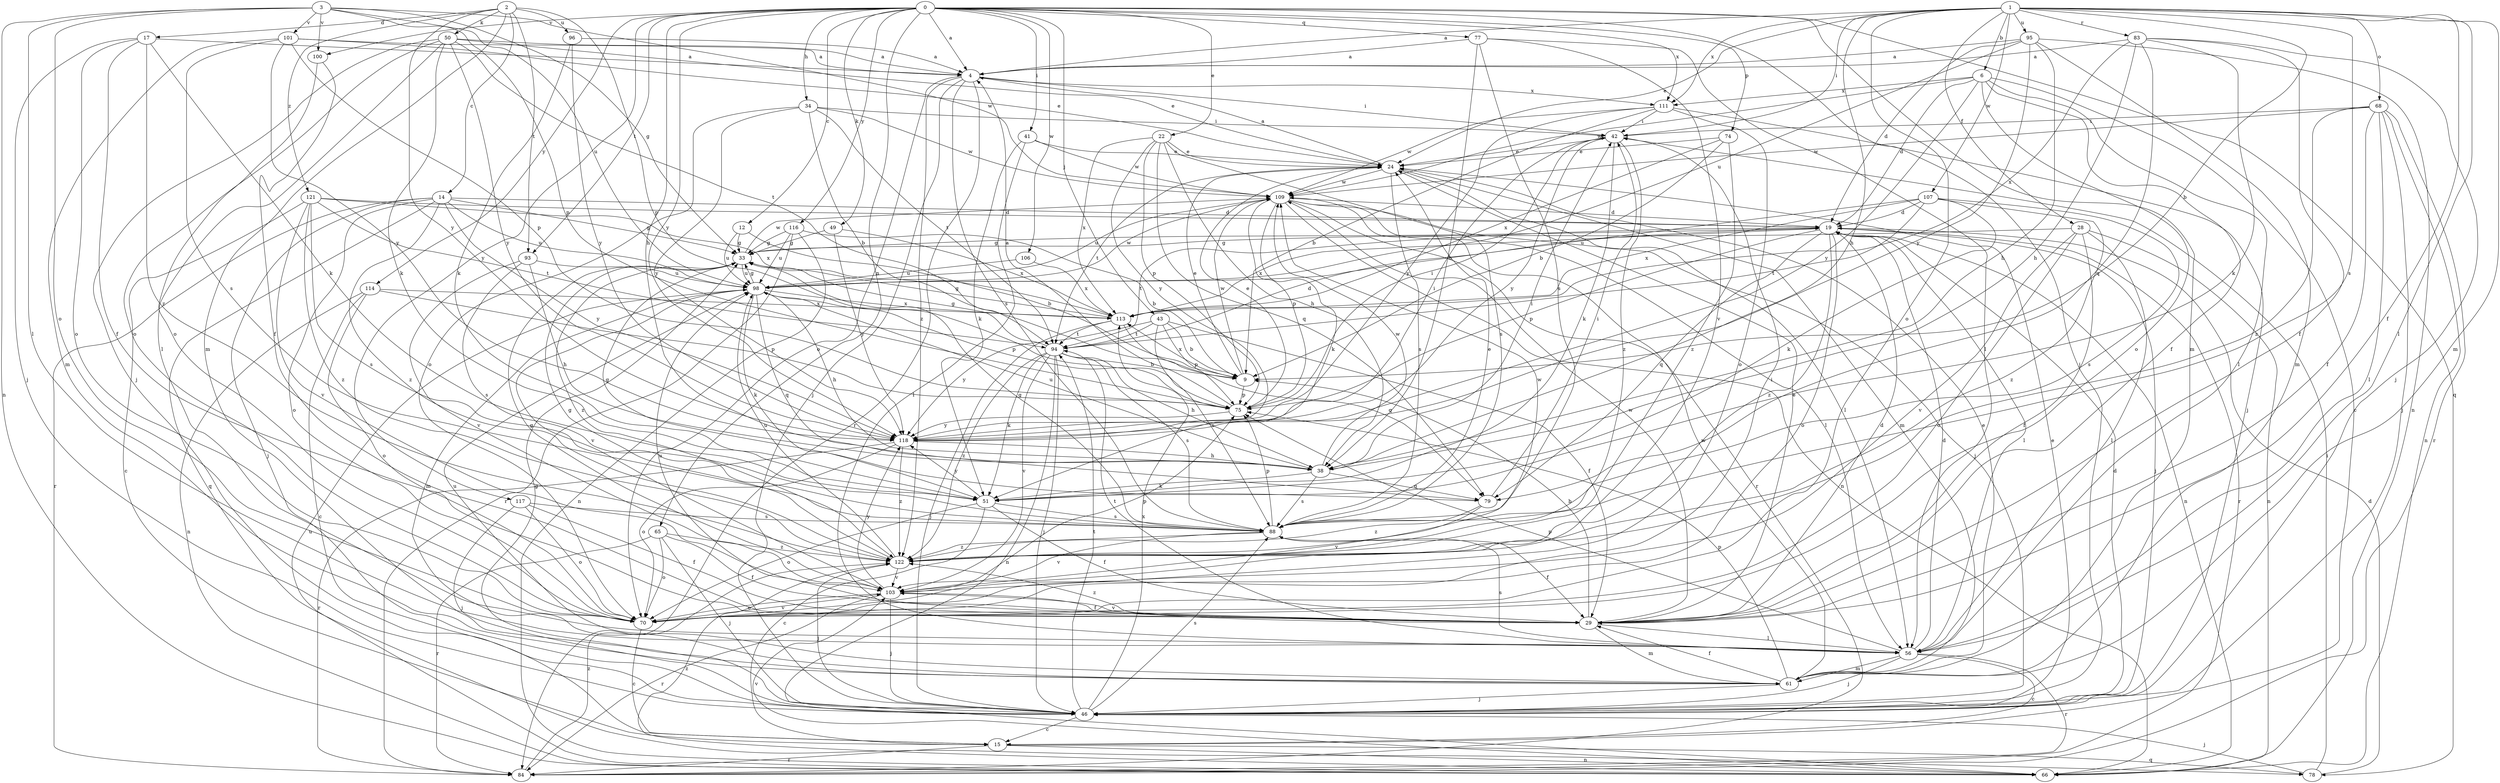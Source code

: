 strict digraph  {
0;
1;
2;
3;
4;
6;
9;
12;
14;
15;
17;
19;
22;
24;
28;
29;
33;
34;
38;
41;
42;
43;
46;
49;
50;
51;
56;
61;
65;
66;
68;
70;
74;
75;
77;
78;
79;
83;
84;
88;
93;
94;
95;
96;
98;
100;
101;
103;
106;
107;
109;
111;
113;
114;
116;
117;
118;
121;
122;
0 -> 4  [label=a];
0 -> 12  [label=c];
0 -> 22  [label=e];
0 -> 34  [label=h];
0 -> 38  [label=h];
0 -> 41  [label=i];
0 -> 43  [label=j];
0 -> 46  [label=j];
0 -> 49  [label=k];
0 -> 61  [label=m];
0 -> 65  [label=n];
0 -> 74  [label=p];
0 -> 77  [label=q];
0 -> 78  [label=q];
0 -> 93  [label=t];
0 -> 100  [label=v];
0 -> 106  [label=w];
0 -> 111  [label=x];
0 -> 114  [label=y];
0 -> 116  [label=y];
0 -> 117  [label=y];
0 -> 118  [label=y];
1 -> 4  [label=a];
1 -> 6  [label=b];
1 -> 9  [label=b];
1 -> 24  [label=e];
1 -> 28  [label=f];
1 -> 29  [label=f];
1 -> 38  [label=h];
1 -> 42  [label=i];
1 -> 56  [label=l];
1 -> 61  [label=m];
1 -> 68  [label=o];
1 -> 70  [label=o];
1 -> 83  [label=r];
1 -> 88  [label=s];
1 -> 95  [label=u];
1 -> 107  [label=w];
1 -> 111  [label=x];
2 -> 14  [label=c];
2 -> 17  [label=d];
2 -> 50  [label=k];
2 -> 61  [label=m];
2 -> 75  [label=p];
2 -> 93  [label=t];
2 -> 96  [label=u];
2 -> 118  [label=y];
2 -> 121  [label=z];
3 -> 33  [label=g];
3 -> 56  [label=l];
3 -> 66  [label=n];
3 -> 70  [label=o];
3 -> 75  [label=p];
3 -> 98  [label=u];
3 -> 100  [label=v];
3 -> 101  [label=v];
3 -> 109  [label=w];
4 -> 42  [label=i];
4 -> 46  [label=j];
4 -> 70  [label=o];
4 -> 84  [label=r];
4 -> 88  [label=s];
4 -> 111  [label=x];
4 -> 122  [label=z];
6 -> 15  [label=c];
6 -> 19  [label=d];
6 -> 29  [label=f];
6 -> 56  [label=l];
6 -> 70  [label=o];
6 -> 109  [label=w];
6 -> 111  [label=x];
6 -> 118  [label=y];
9 -> 24  [label=e];
9 -> 75  [label=p];
9 -> 109  [label=w];
9 -> 113  [label=x];
12 -> 9  [label=b];
12 -> 33  [label=g];
12 -> 98  [label=u];
14 -> 19  [label=d];
14 -> 33  [label=g];
14 -> 46  [label=j];
14 -> 70  [label=o];
14 -> 78  [label=q];
14 -> 84  [label=r];
14 -> 98  [label=u];
14 -> 118  [label=y];
14 -> 122  [label=z];
15 -> 66  [label=n];
15 -> 78  [label=q];
15 -> 84  [label=r];
17 -> 4  [label=a];
17 -> 29  [label=f];
17 -> 46  [label=j];
17 -> 51  [label=k];
17 -> 70  [label=o];
17 -> 122  [label=z];
19 -> 33  [label=g];
19 -> 46  [label=j];
19 -> 56  [label=l];
19 -> 66  [label=n];
19 -> 70  [label=o];
19 -> 75  [label=p];
19 -> 79  [label=q];
19 -> 84  [label=r];
19 -> 94  [label=t];
19 -> 113  [label=x];
19 -> 122  [label=z];
22 -> 24  [label=e];
22 -> 38  [label=h];
22 -> 75  [label=p];
22 -> 79  [label=q];
22 -> 88  [label=s];
22 -> 113  [label=x];
22 -> 118  [label=y];
24 -> 4  [label=a];
24 -> 56  [label=l];
24 -> 61  [label=m];
24 -> 88  [label=s];
24 -> 94  [label=t];
24 -> 109  [label=w];
28 -> 29  [label=f];
28 -> 33  [label=g];
28 -> 56  [label=l];
28 -> 66  [label=n];
28 -> 70  [label=o];
28 -> 103  [label=v];
29 -> 9  [label=b];
29 -> 19  [label=d];
29 -> 24  [label=e];
29 -> 56  [label=l];
29 -> 61  [label=m];
29 -> 98  [label=u];
29 -> 103  [label=v];
29 -> 109  [label=w];
29 -> 122  [label=z];
33 -> 98  [label=u];
33 -> 109  [label=w];
33 -> 122  [label=z];
34 -> 9  [label=b];
34 -> 42  [label=i];
34 -> 70  [label=o];
34 -> 94  [label=t];
34 -> 109  [label=w];
34 -> 118  [label=y];
38 -> 42  [label=i];
38 -> 51  [label=k];
38 -> 79  [label=q];
38 -> 88  [label=s];
38 -> 98  [label=u];
38 -> 109  [label=w];
41 -> 24  [label=e];
41 -> 51  [label=k];
41 -> 56  [label=l];
41 -> 109  [label=w];
42 -> 24  [label=e];
42 -> 51  [label=k];
42 -> 118  [label=y];
42 -> 122  [label=z];
43 -> 9  [label=b];
43 -> 29  [label=f];
43 -> 75  [label=p];
43 -> 88  [label=s];
43 -> 94  [label=t];
43 -> 118  [label=y];
46 -> 15  [label=c];
46 -> 19  [label=d];
46 -> 24  [label=e];
46 -> 33  [label=g];
46 -> 88  [label=s];
46 -> 94  [label=t];
46 -> 113  [label=x];
49 -> 33  [label=g];
49 -> 113  [label=x];
49 -> 118  [label=y];
50 -> 4  [label=a];
50 -> 24  [label=e];
50 -> 46  [label=j];
50 -> 51  [label=k];
50 -> 56  [label=l];
50 -> 70  [label=o];
50 -> 94  [label=t];
50 -> 118  [label=y];
51 -> 15  [label=c];
51 -> 29  [label=f];
51 -> 70  [label=o];
51 -> 88  [label=s];
51 -> 118  [label=y];
56 -> 15  [label=c];
56 -> 19  [label=d];
56 -> 46  [label=j];
56 -> 61  [label=m];
56 -> 75  [label=p];
56 -> 84  [label=r];
56 -> 88  [label=s];
56 -> 94  [label=t];
61 -> 24  [label=e];
61 -> 29  [label=f];
61 -> 46  [label=j];
61 -> 75  [label=p];
61 -> 98  [label=u];
61 -> 109  [label=w];
65 -> 29  [label=f];
65 -> 46  [label=j];
65 -> 70  [label=o];
65 -> 84  [label=r];
65 -> 122  [label=z];
66 -> 98  [label=u];
66 -> 103  [label=v];
66 -> 122  [label=z];
68 -> 29  [label=f];
68 -> 42  [label=i];
68 -> 46  [label=j];
68 -> 56  [label=l];
68 -> 66  [label=n];
68 -> 84  [label=r];
68 -> 109  [label=w];
68 -> 122  [label=z];
70 -> 15  [label=c];
70 -> 42  [label=i];
70 -> 103  [label=v];
74 -> 9  [label=b];
74 -> 24  [label=e];
74 -> 113  [label=x];
74 -> 122  [label=z];
75 -> 4  [label=a];
75 -> 24  [label=e];
75 -> 42  [label=i];
75 -> 118  [label=y];
77 -> 4  [label=a];
77 -> 38  [label=h];
77 -> 56  [label=l];
77 -> 88  [label=s];
77 -> 103  [label=v];
78 -> 19  [label=d];
78 -> 42  [label=i];
78 -> 46  [label=j];
79 -> 33  [label=g];
79 -> 42  [label=i];
79 -> 103  [label=v];
79 -> 122  [label=z];
83 -> 4  [label=a];
83 -> 29  [label=f];
83 -> 38  [label=h];
83 -> 46  [label=j];
83 -> 51  [label=k];
83 -> 79  [label=q];
83 -> 113  [label=x];
84 -> 122  [label=z];
88 -> 24  [label=e];
88 -> 29  [label=f];
88 -> 33  [label=g];
88 -> 75  [label=p];
88 -> 103  [label=v];
88 -> 122  [label=z];
93 -> 38  [label=h];
93 -> 88  [label=s];
93 -> 98  [label=u];
93 -> 103  [label=v];
94 -> 9  [label=b];
94 -> 19  [label=d];
94 -> 33  [label=g];
94 -> 38  [label=h];
94 -> 46  [label=j];
94 -> 51  [label=k];
94 -> 66  [label=n];
94 -> 88  [label=s];
94 -> 103  [label=v];
94 -> 122  [label=z];
95 -> 4  [label=a];
95 -> 19  [label=d];
95 -> 38  [label=h];
95 -> 61  [label=m];
95 -> 66  [label=n];
95 -> 98  [label=u];
95 -> 118  [label=y];
96 -> 4  [label=a];
96 -> 51  [label=k];
96 -> 118  [label=y];
98 -> 33  [label=g];
98 -> 38  [label=h];
98 -> 51  [label=k];
98 -> 61  [label=m];
98 -> 75  [label=p];
98 -> 79  [label=q];
98 -> 103  [label=v];
98 -> 109  [label=w];
98 -> 113  [label=x];
100 -> 29  [label=f];
100 -> 70  [label=o];
101 -> 4  [label=a];
101 -> 24  [label=e];
101 -> 61  [label=m];
101 -> 75  [label=p];
101 -> 88  [label=s];
101 -> 118  [label=y];
103 -> 29  [label=f];
103 -> 33  [label=g];
103 -> 46  [label=j];
103 -> 70  [label=o];
103 -> 75  [label=p];
103 -> 84  [label=r];
103 -> 118  [label=y];
106 -> 98  [label=u];
106 -> 113  [label=x];
107 -> 19  [label=d];
107 -> 51  [label=k];
107 -> 88  [label=s];
107 -> 94  [label=t];
107 -> 98  [label=u];
107 -> 113  [label=x];
107 -> 122  [label=z];
109 -> 19  [label=d];
109 -> 46  [label=j];
109 -> 51  [label=k];
109 -> 56  [label=l];
109 -> 66  [label=n];
109 -> 75  [label=p];
109 -> 84  [label=r];
109 -> 98  [label=u];
111 -> 9  [label=b];
111 -> 42  [label=i];
111 -> 46  [label=j];
111 -> 70  [label=o];
111 -> 109  [label=w];
111 -> 118  [label=y];
113 -> 33  [label=g];
113 -> 46  [label=j];
113 -> 79  [label=q];
113 -> 94  [label=t];
114 -> 15  [label=c];
114 -> 66  [label=n];
114 -> 70  [label=o];
114 -> 75  [label=p];
114 -> 113  [label=x];
116 -> 9  [label=b];
116 -> 33  [label=g];
116 -> 66  [label=n];
116 -> 84  [label=r];
116 -> 98  [label=u];
117 -> 29  [label=f];
117 -> 46  [label=j];
117 -> 70  [label=o];
117 -> 88  [label=s];
118 -> 38  [label=h];
118 -> 42  [label=i];
118 -> 70  [label=o];
118 -> 84  [label=r];
118 -> 122  [label=z];
121 -> 15  [label=c];
121 -> 19  [label=d];
121 -> 88  [label=s];
121 -> 94  [label=t];
121 -> 103  [label=v];
121 -> 113  [label=x];
121 -> 122  [label=z];
122 -> 33  [label=g];
122 -> 46  [label=j];
122 -> 98  [label=u];
122 -> 103  [label=v];
122 -> 109  [label=w];
}
